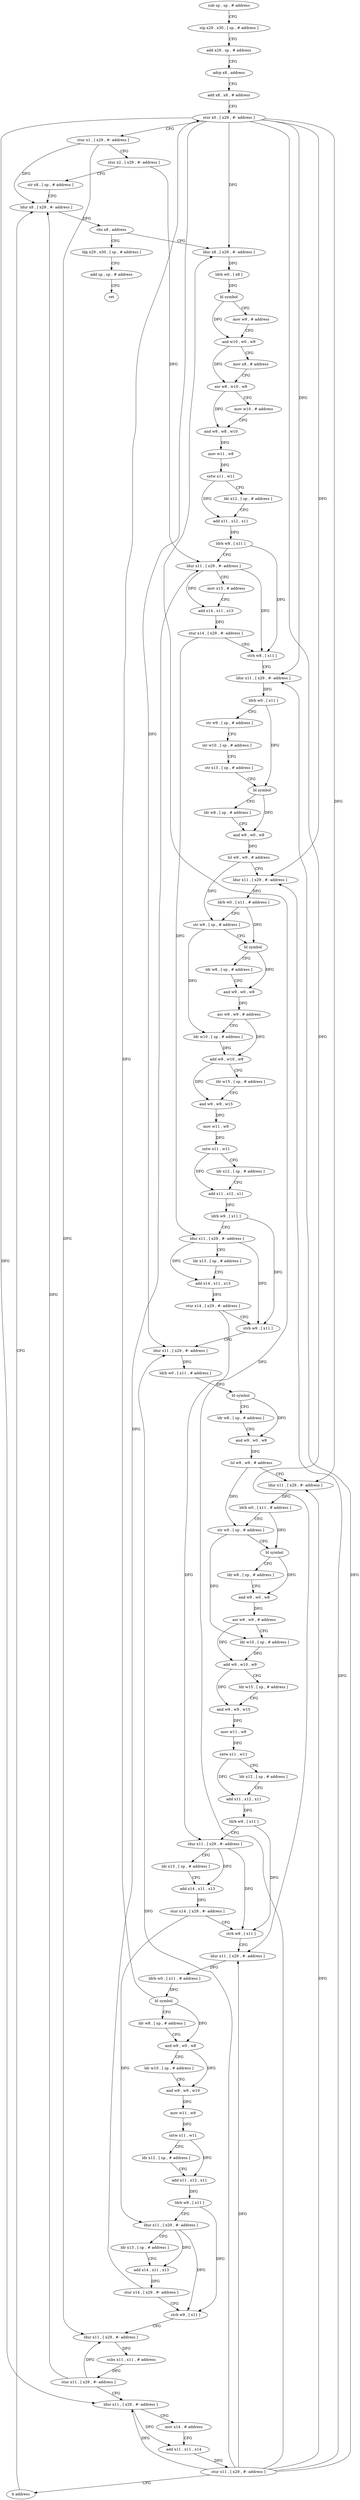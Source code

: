 digraph "func" {
"192596" [label = "sub sp , sp , # address" ]
"192600" [label = "stp x29 , x30 , [ sp , # address ]" ]
"192604" [label = "add x29 , sp , # address" ]
"192608" [label = "adrp x8 , address" ]
"192612" [label = "add x8 , x8 , # address" ]
"192616" [label = "stur x0 , [ x29 , #- address ]" ]
"192620" [label = "stur x1 , [ x29 , #- address ]" ]
"192624" [label = "stur x2 , [ x29 , #- address ]" ]
"192628" [label = "str x8 , [ sp , # address ]" ]
"192632" [label = "ldur x8 , [ x29 , #- address ]" ]
"193044" [label = "ldp x29 , x30 , [ sp , # address ]" ]
"193048" [label = "add sp , sp , # address" ]
"193052" [label = "ret" ]
"192640" [label = "ldur x8 , [ x29 , #- address ]" ]
"192644" [label = "ldrb w0 , [ x8 ]" ]
"192648" [label = "bl symbol" ]
"192652" [label = "mov w9 , # address" ]
"192656" [label = "and w10 , w0 , w9" ]
"192660" [label = "mov x8 , # address" ]
"192664" [label = "asr w8 , w10 , w8" ]
"192668" [label = "mov w10 , # address" ]
"192672" [label = "and w8 , w8 , w10" ]
"192676" [label = "mov w11 , w8" ]
"192680" [label = "sxtw x11 , w11" ]
"192684" [label = "ldr x12 , [ sp , # address ]" ]
"192688" [label = "add x11 , x12 , x11" ]
"192692" [label = "ldrb w8 , [ x11 ]" ]
"192696" [label = "ldur x11 , [ x29 , #- address ]" ]
"192700" [label = "mov x13 , # address" ]
"192704" [label = "add x14 , x11 , x13" ]
"192708" [label = "stur x14 , [ x29 , #- address ]" ]
"192712" [label = "strb w8 , [ x11 ]" ]
"192716" [label = "ldur x11 , [ x29 , #- address ]" ]
"192720" [label = "ldrb w0 , [ x11 ]" ]
"192724" [label = "str w9 , [ sp , # address ]" ]
"192728" [label = "str w10 , [ sp , # address ]" ]
"192732" [label = "str x13 , [ sp , # address ]" ]
"192736" [label = "bl symbol" ]
"192740" [label = "ldr w8 , [ sp , # address ]" ]
"192744" [label = "and w9 , w0 , w8" ]
"192748" [label = "lsl w9 , w9 , # address" ]
"192752" [label = "ldur x11 , [ x29 , #- address ]" ]
"192756" [label = "ldrb w0 , [ x11 , # address ]" ]
"192760" [label = "str w9 , [ sp , # address ]" ]
"192764" [label = "bl symbol" ]
"192768" [label = "ldr w8 , [ sp , # address ]" ]
"192772" [label = "and w9 , w0 , w8" ]
"192776" [label = "asr w9 , w9 , # address" ]
"192780" [label = "ldr w10 , [ sp , # address ]" ]
"192784" [label = "add w9 , w10 , w9" ]
"192788" [label = "ldr w15 , [ sp , # address ]" ]
"192792" [label = "and w9 , w9 , w15" ]
"192796" [label = "mov w11 , w9" ]
"192800" [label = "sxtw x11 , w11" ]
"192804" [label = "ldr x12 , [ sp , # address ]" ]
"192808" [label = "add x11 , x12 , x11" ]
"192812" [label = "ldrb w9 , [ x11 ]" ]
"192816" [label = "ldur x11 , [ x29 , #- address ]" ]
"192820" [label = "ldr x13 , [ sp , # address ]" ]
"192824" [label = "add x14 , x11 , x13" ]
"192828" [label = "stur x14 , [ x29 , #- address ]" ]
"192832" [label = "strb w9 , [ x11 ]" ]
"192836" [label = "ldur x11 , [ x29 , #- address ]" ]
"192840" [label = "ldrb w0 , [ x11 , # address ]" ]
"192844" [label = "bl symbol" ]
"192848" [label = "ldr w8 , [ sp , # address ]" ]
"192852" [label = "and w9 , w0 , w8" ]
"192856" [label = "lsl w9 , w9 , # address" ]
"192860" [label = "ldur x11 , [ x29 , #- address ]" ]
"192864" [label = "ldrb w0 , [ x11 , # address ]" ]
"192868" [label = "str w9 , [ sp , # address ]" ]
"192872" [label = "bl symbol" ]
"192876" [label = "ldr w8 , [ sp , # address ]" ]
"192880" [label = "and w9 , w0 , w8" ]
"192884" [label = "asr w9 , w9 , # address" ]
"192888" [label = "ldr w10 , [ sp , # address ]" ]
"192892" [label = "add w9 , w10 , w9" ]
"192896" [label = "ldr w15 , [ sp , # address ]" ]
"192900" [label = "and w9 , w9 , w15" ]
"192904" [label = "mov w11 , w9" ]
"192908" [label = "sxtw x11 , w11" ]
"192912" [label = "ldr x12 , [ sp , # address ]" ]
"192916" [label = "add x11 , x12 , x11" ]
"192920" [label = "ldrb w9 , [ x11 ]" ]
"192924" [label = "ldur x11 , [ x29 , #- address ]" ]
"192928" [label = "ldr x13 , [ sp , # address ]" ]
"192932" [label = "add x14 , x11 , x13" ]
"192936" [label = "stur x14 , [ x29 , #- address ]" ]
"192940" [label = "strb w9 , [ x11 ]" ]
"192944" [label = "ldur x11 , [ x29 , #- address ]" ]
"192948" [label = "ldrb w0 , [ x11 , # address ]" ]
"192952" [label = "bl symbol" ]
"192956" [label = "ldr w8 , [ sp , # address ]" ]
"192960" [label = "and w9 , w0 , w8" ]
"192964" [label = "ldr w10 , [ sp , # address ]" ]
"192968" [label = "and w9 , w9 , w10" ]
"192972" [label = "mov w11 , w9" ]
"192976" [label = "sxtw x11 , w11" ]
"192980" [label = "ldr x12 , [ sp , # address ]" ]
"192984" [label = "add x11 , x12 , x11" ]
"192988" [label = "ldrb w9 , [ x11 ]" ]
"192992" [label = "ldur x11 , [ x29 , #- address ]" ]
"192996" [label = "ldr x13 , [ sp , # address ]" ]
"193000" [label = "add x14 , x11 , x13" ]
"193004" [label = "stur x14 , [ x29 , #- address ]" ]
"193008" [label = "strb w9 , [ x11 ]" ]
"193012" [label = "ldur x11 , [ x29 , #- address ]" ]
"193016" [label = "subs x11 , x11 , # address" ]
"193020" [label = "stur x11 , [ x29 , #- address ]" ]
"193024" [label = "ldur x11 , [ x29 , #- address ]" ]
"193028" [label = "mov x14 , # address" ]
"193032" [label = "add x11 , x11 , x14" ]
"193036" [label = "stur x11 , [ x29 , #- address ]" ]
"193040" [label = "b address" ]
"192636" [label = "cbz x8 , address" ]
"192596" -> "192600" [ label = "CFG" ]
"192600" -> "192604" [ label = "CFG" ]
"192604" -> "192608" [ label = "CFG" ]
"192608" -> "192612" [ label = "CFG" ]
"192612" -> "192616" [ label = "CFG" ]
"192616" -> "192620" [ label = "CFG" ]
"192616" -> "192640" [ label = "DFG" ]
"192616" -> "192716" [ label = "DFG" ]
"192616" -> "192752" [ label = "DFG" ]
"192616" -> "192836" [ label = "DFG" ]
"192616" -> "192860" [ label = "DFG" ]
"192616" -> "192944" [ label = "DFG" ]
"192616" -> "193024" [ label = "DFG" ]
"192620" -> "192624" [ label = "CFG" ]
"192620" -> "192632" [ label = "DFG" ]
"192620" -> "193012" [ label = "DFG" ]
"192624" -> "192628" [ label = "CFG" ]
"192624" -> "192696" [ label = "DFG" ]
"192628" -> "192632" [ label = "CFG" ]
"192632" -> "192636" [ label = "DFG" ]
"193044" -> "193048" [ label = "CFG" ]
"193048" -> "193052" [ label = "CFG" ]
"192640" -> "192644" [ label = "DFG" ]
"192644" -> "192648" [ label = "DFG" ]
"192648" -> "192652" [ label = "CFG" ]
"192648" -> "192656" [ label = "DFG" ]
"192652" -> "192656" [ label = "CFG" ]
"192656" -> "192660" [ label = "CFG" ]
"192656" -> "192664" [ label = "DFG" ]
"192660" -> "192664" [ label = "CFG" ]
"192664" -> "192668" [ label = "CFG" ]
"192664" -> "192672" [ label = "DFG" ]
"192668" -> "192672" [ label = "CFG" ]
"192672" -> "192676" [ label = "DFG" ]
"192676" -> "192680" [ label = "DFG" ]
"192680" -> "192684" [ label = "CFG" ]
"192680" -> "192688" [ label = "DFG" ]
"192684" -> "192688" [ label = "CFG" ]
"192688" -> "192692" [ label = "DFG" ]
"192692" -> "192696" [ label = "CFG" ]
"192692" -> "192712" [ label = "DFG" ]
"192696" -> "192700" [ label = "CFG" ]
"192696" -> "192704" [ label = "DFG" ]
"192696" -> "192712" [ label = "DFG" ]
"192700" -> "192704" [ label = "CFG" ]
"192704" -> "192708" [ label = "DFG" ]
"192708" -> "192712" [ label = "CFG" ]
"192708" -> "192816" [ label = "DFG" ]
"192712" -> "192716" [ label = "CFG" ]
"192716" -> "192720" [ label = "DFG" ]
"192720" -> "192724" [ label = "CFG" ]
"192720" -> "192736" [ label = "DFG" ]
"192724" -> "192728" [ label = "CFG" ]
"192728" -> "192732" [ label = "CFG" ]
"192732" -> "192736" [ label = "CFG" ]
"192736" -> "192740" [ label = "CFG" ]
"192736" -> "192744" [ label = "DFG" ]
"192740" -> "192744" [ label = "CFG" ]
"192744" -> "192748" [ label = "DFG" ]
"192748" -> "192752" [ label = "CFG" ]
"192748" -> "192760" [ label = "DFG" ]
"192752" -> "192756" [ label = "DFG" ]
"192756" -> "192760" [ label = "CFG" ]
"192756" -> "192764" [ label = "DFG" ]
"192760" -> "192764" [ label = "CFG" ]
"192760" -> "192780" [ label = "DFG" ]
"192764" -> "192768" [ label = "CFG" ]
"192764" -> "192772" [ label = "DFG" ]
"192768" -> "192772" [ label = "CFG" ]
"192772" -> "192776" [ label = "DFG" ]
"192776" -> "192780" [ label = "CFG" ]
"192776" -> "192784" [ label = "DFG" ]
"192780" -> "192784" [ label = "DFG" ]
"192784" -> "192788" [ label = "CFG" ]
"192784" -> "192792" [ label = "DFG" ]
"192788" -> "192792" [ label = "CFG" ]
"192792" -> "192796" [ label = "DFG" ]
"192796" -> "192800" [ label = "DFG" ]
"192800" -> "192804" [ label = "CFG" ]
"192800" -> "192808" [ label = "DFG" ]
"192804" -> "192808" [ label = "CFG" ]
"192808" -> "192812" [ label = "DFG" ]
"192812" -> "192816" [ label = "CFG" ]
"192812" -> "192832" [ label = "DFG" ]
"192816" -> "192820" [ label = "CFG" ]
"192816" -> "192824" [ label = "DFG" ]
"192816" -> "192832" [ label = "DFG" ]
"192820" -> "192824" [ label = "CFG" ]
"192824" -> "192828" [ label = "DFG" ]
"192828" -> "192832" [ label = "CFG" ]
"192828" -> "192924" [ label = "DFG" ]
"192832" -> "192836" [ label = "CFG" ]
"192836" -> "192840" [ label = "DFG" ]
"192840" -> "192844" [ label = "DFG" ]
"192844" -> "192848" [ label = "CFG" ]
"192844" -> "192852" [ label = "DFG" ]
"192848" -> "192852" [ label = "CFG" ]
"192852" -> "192856" [ label = "DFG" ]
"192856" -> "192860" [ label = "CFG" ]
"192856" -> "192868" [ label = "DFG" ]
"192860" -> "192864" [ label = "DFG" ]
"192864" -> "192868" [ label = "CFG" ]
"192864" -> "192872" [ label = "DFG" ]
"192868" -> "192872" [ label = "CFG" ]
"192868" -> "192888" [ label = "DFG" ]
"192872" -> "192876" [ label = "CFG" ]
"192872" -> "192880" [ label = "DFG" ]
"192876" -> "192880" [ label = "CFG" ]
"192880" -> "192884" [ label = "DFG" ]
"192884" -> "192888" [ label = "CFG" ]
"192884" -> "192892" [ label = "DFG" ]
"192888" -> "192892" [ label = "DFG" ]
"192892" -> "192896" [ label = "CFG" ]
"192892" -> "192900" [ label = "DFG" ]
"192896" -> "192900" [ label = "CFG" ]
"192900" -> "192904" [ label = "DFG" ]
"192904" -> "192908" [ label = "DFG" ]
"192908" -> "192912" [ label = "CFG" ]
"192908" -> "192916" [ label = "DFG" ]
"192912" -> "192916" [ label = "CFG" ]
"192916" -> "192920" [ label = "DFG" ]
"192920" -> "192924" [ label = "CFG" ]
"192920" -> "192940" [ label = "DFG" ]
"192924" -> "192928" [ label = "CFG" ]
"192924" -> "192932" [ label = "DFG" ]
"192924" -> "192940" [ label = "DFG" ]
"192928" -> "192932" [ label = "CFG" ]
"192932" -> "192936" [ label = "DFG" ]
"192936" -> "192940" [ label = "CFG" ]
"192936" -> "192992" [ label = "DFG" ]
"192940" -> "192944" [ label = "CFG" ]
"192944" -> "192948" [ label = "DFG" ]
"192948" -> "192952" [ label = "DFG" ]
"192952" -> "192956" [ label = "CFG" ]
"192952" -> "192616" [ label = "DFG" ]
"192952" -> "192960" [ label = "DFG" ]
"192956" -> "192960" [ label = "CFG" ]
"192960" -> "192964" [ label = "CFG" ]
"192960" -> "192968" [ label = "DFG" ]
"192964" -> "192968" [ label = "CFG" ]
"192968" -> "192972" [ label = "DFG" ]
"192972" -> "192976" [ label = "DFG" ]
"192976" -> "192980" [ label = "CFG" ]
"192976" -> "192984" [ label = "DFG" ]
"192980" -> "192984" [ label = "CFG" ]
"192984" -> "192988" [ label = "DFG" ]
"192988" -> "192992" [ label = "CFG" ]
"192988" -> "193008" [ label = "DFG" ]
"192992" -> "192996" [ label = "CFG" ]
"192992" -> "193000" [ label = "DFG" ]
"192992" -> "193008" [ label = "DFG" ]
"192996" -> "193000" [ label = "CFG" ]
"193000" -> "193004" [ label = "DFG" ]
"193004" -> "193008" [ label = "CFG" ]
"193004" -> "192696" [ label = "DFG" ]
"193008" -> "193012" [ label = "CFG" ]
"193012" -> "193016" [ label = "DFG" ]
"193016" -> "193020" [ label = "DFG" ]
"193020" -> "193024" [ label = "CFG" ]
"193020" -> "192632" [ label = "DFG" ]
"193020" -> "193012" [ label = "DFG" ]
"193024" -> "193028" [ label = "CFG" ]
"193024" -> "193032" [ label = "DFG" ]
"193028" -> "193032" [ label = "CFG" ]
"193032" -> "193036" [ label = "DFG" ]
"193036" -> "193040" [ label = "CFG" ]
"193036" -> "192640" [ label = "DFG" ]
"193036" -> "192716" [ label = "DFG" ]
"193036" -> "192752" [ label = "DFG" ]
"193036" -> "192836" [ label = "DFG" ]
"193036" -> "192860" [ label = "DFG" ]
"193036" -> "192944" [ label = "DFG" ]
"193036" -> "193024" [ label = "DFG" ]
"193040" -> "192632" [ label = "CFG" ]
"192636" -> "193044" [ label = "CFG" ]
"192636" -> "192640" [ label = "CFG" ]
}

